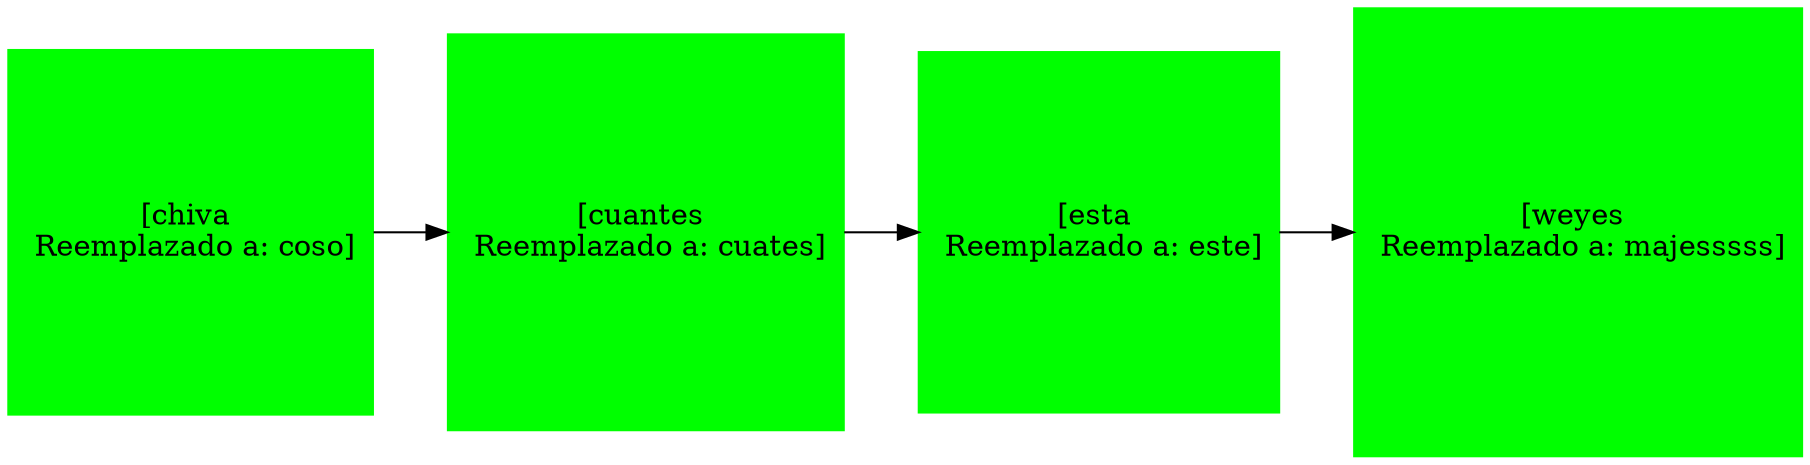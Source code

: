 digraph G {node [shape = square]; 
 graph [rankdir=LR]; 
 node [color = green]; 
 node [style = filled];
"[chiva \n Reemplazado a: coso]" ->"[cuantes \n Reemplazado a: cuates]" ->"[esta \n Reemplazado a: este]" ->"[weyes \n Reemplazado a: majesssss]"}